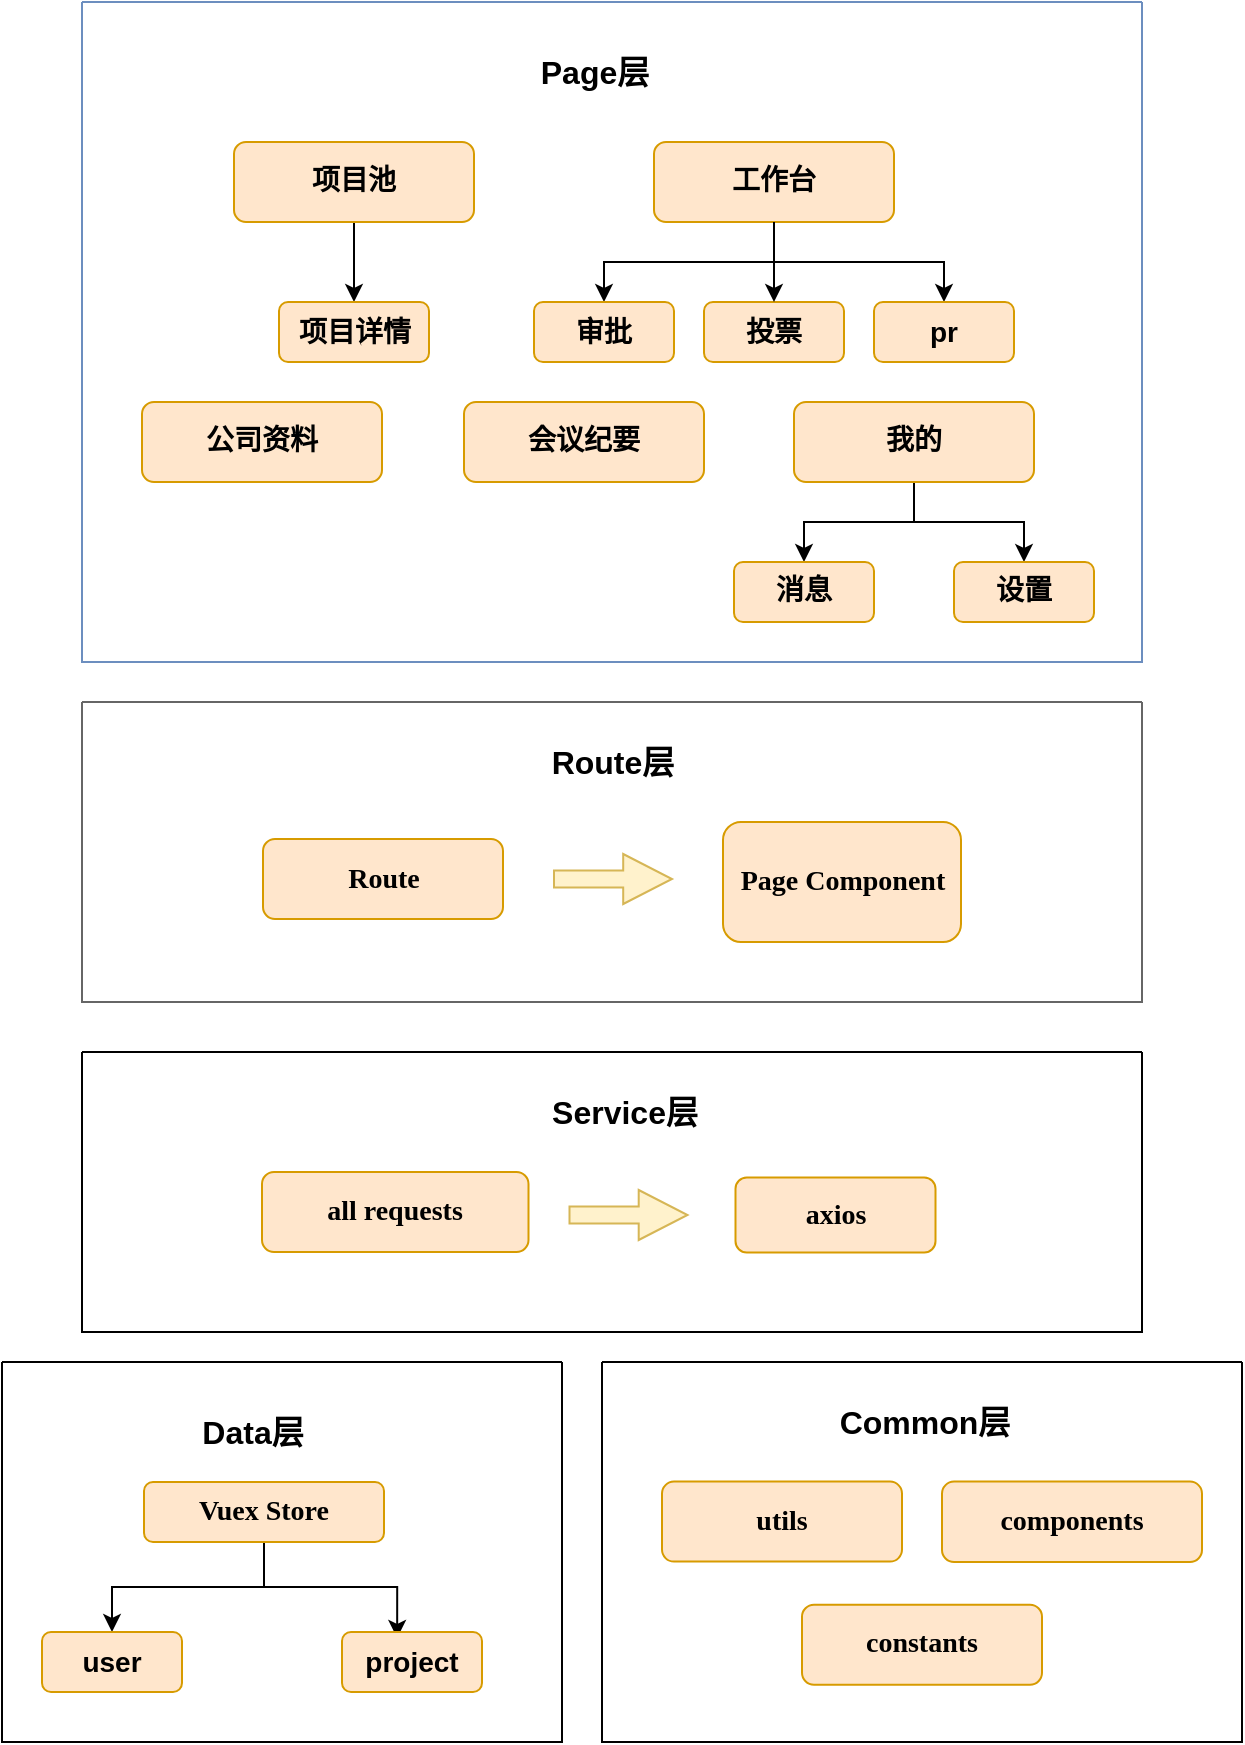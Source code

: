 <mxfile version="21.3.4" type="github">
  <diagram name="第 1 页" id="YzqsNlP2_p8648E1BHMD">
    <mxGraphModel dx="1050" dy="541" grid="1" gridSize="10" guides="1" tooltips="1" connect="1" arrows="1" fold="1" page="1" pageScale="1" pageWidth="827" pageHeight="1169" math="0" shadow="0">
      <root>
        <mxCell id="0" />
        <mxCell id="1" parent="0" />
        <mxCell id="0S1oWdtPJznWhHf_yObM-10" value="" style="swimlane;startSize=0;rounded=1;fillColor=#dae8fc;strokeColor=#6c8ebf;" vertex="1" parent="1">
          <mxGeometry x="220" y="60" width="530" height="330" as="geometry" />
        </mxCell>
        <mxCell id="0S1oWdtPJznWhHf_yObM-16" style="edgeStyle=orthogonalEdgeStyle;rounded=1;orthogonalLoop=1;jettySize=auto;html=1;" edge="1" parent="0S1oWdtPJznWhHf_yObM-10" source="0S1oWdtPJznWhHf_yObM-2" target="0S1oWdtPJznWhHf_yObM-15">
          <mxGeometry relative="1" as="geometry" />
        </mxCell>
        <mxCell id="0S1oWdtPJznWhHf_yObM-2" value="项目池" style="rounded=1;whiteSpace=wrap;html=1;fillColor=#ffe6cc;strokeColor=#d79b00;fontStyle=1;fontSize=14;fontFamily=Verdana;" vertex="1" parent="0S1oWdtPJznWhHf_yObM-10">
          <mxGeometry x="76" y="70" width="120" height="40" as="geometry" />
        </mxCell>
        <mxCell id="0S1oWdtPJznWhHf_yObM-19" style="edgeStyle=orthogonalEdgeStyle;rounded=0;orthogonalLoop=1;jettySize=auto;html=1;entryX=0.5;entryY=0;entryDx=0;entryDy=0;" edge="1" parent="0S1oWdtPJznWhHf_yObM-10" source="0S1oWdtPJznWhHf_yObM-4" target="0S1oWdtPJznWhHf_yObM-17">
          <mxGeometry relative="1" as="geometry" />
        </mxCell>
        <mxCell id="0S1oWdtPJznWhHf_yObM-22" style="edgeStyle=orthogonalEdgeStyle;rounded=0;orthogonalLoop=1;jettySize=auto;html=1;" edge="1" parent="0S1oWdtPJznWhHf_yObM-10" source="0S1oWdtPJznWhHf_yObM-4" target="0S1oWdtPJznWhHf_yObM-21">
          <mxGeometry relative="1" as="geometry" />
        </mxCell>
        <mxCell id="0S1oWdtPJznWhHf_yObM-4" value="工作台" style="rounded=1;whiteSpace=wrap;html=1;fillColor=#ffe6cc;strokeColor=#d79b00;fontStyle=1;fontSize=14;fontFamily=Verdana;" vertex="1" parent="0S1oWdtPJznWhHf_yObM-10">
          <mxGeometry x="286" y="70" width="120" height="40" as="geometry" />
        </mxCell>
        <mxCell id="0S1oWdtPJznWhHf_yObM-5" value="会议纪要" style="rounded=1;whiteSpace=wrap;html=1;fillColor=#ffe6cc;strokeColor=#d79b00;fontStyle=1;fontSize=14;fontFamily=Verdana;" vertex="1" parent="0S1oWdtPJznWhHf_yObM-10">
          <mxGeometry x="191" y="200" width="120" height="40" as="geometry" />
        </mxCell>
        <mxCell id="0S1oWdtPJznWhHf_yObM-6" value="公司资料" style="rounded=1;whiteSpace=wrap;html=1;fillColor=#ffe6cc;strokeColor=#d79b00;fontStyle=1;fontSize=14;fontFamily=Verdana;" vertex="1" parent="0S1oWdtPJznWhHf_yObM-10">
          <mxGeometry x="30" y="200" width="120" height="40" as="geometry" />
        </mxCell>
        <mxCell id="0S1oWdtPJznWhHf_yObM-11" value="&lt;font style=&quot;font-size: 16px;&quot;&gt;Page层&lt;/font&gt;" style="text;html=1;align=center;verticalAlign=middle;resizable=0;points=[];autosize=1;strokeColor=none;fillColor=none;fontStyle=1;fontSize=16;" vertex="1" parent="0S1oWdtPJznWhHf_yObM-10">
          <mxGeometry x="216" y="20" width="80" height="30" as="geometry" />
        </mxCell>
        <mxCell id="0S1oWdtPJznWhHf_yObM-24" value="" style="edgeStyle=orthogonalEdgeStyle;rounded=0;orthogonalLoop=1;jettySize=auto;html=1;" edge="1" parent="0S1oWdtPJznWhHf_yObM-10" source="0S1oWdtPJznWhHf_yObM-7" target="0S1oWdtPJznWhHf_yObM-23">
          <mxGeometry relative="1" as="geometry" />
        </mxCell>
        <mxCell id="0S1oWdtPJznWhHf_yObM-28" value="" style="edgeStyle=orthogonalEdgeStyle;rounded=0;orthogonalLoop=1;jettySize=auto;html=1;" edge="1" parent="0S1oWdtPJznWhHf_yObM-10" source="0S1oWdtPJznWhHf_yObM-7" target="0S1oWdtPJznWhHf_yObM-27">
          <mxGeometry relative="1" as="geometry" />
        </mxCell>
        <mxCell id="0S1oWdtPJznWhHf_yObM-7" value="我的" style="rounded=1;whiteSpace=wrap;html=1;fillColor=#ffe6cc;strokeColor=#d79b00;fontStyle=1;fontSize=14;fontFamily=Verdana;" vertex="1" parent="0S1oWdtPJznWhHf_yObM-10">
          <mxGeometry x="356" y="200" width="120" height="40" as="geometry" />
        </mxCell>
        <mxCell id="0S1oWdtPJznWhHf_yObM-15" value="项目详情" style="rounded=1;whiteSpace=wrap;html=1;fillColor=#ffe6cc;strokeColor=#d79b00;fontStyle=1;fontSize=14;" vertex="1" parent="0S1oWdtPJznWhHf_yObM-10">
          <mxGeometry x="98.5" y="150" width="75" height="30" as="geometry" />
        </mxCell>
        <mxCell id="0S1oWdtPJznWhHf_yObM-17" value="审批" style="rounded=1;whiteSpace=wrap;html=1;fillColor=#ffe6cc;strokeColor=#d79b00;fontStyle=1;fontSize=14;" vertex="1" parent="0S1oWdtPJznWhHf_yObM-10">
          <mxGeometry x="226" y="150" width="70" height="30" as="geometry" />
        </mxCell>
        <mxCell id="0S1oWdtPJznWhHf_yObM-18" value="投票" style="rounded=1;whiteSpace=wrap;html=1;fillColor=#ffe6cc;strokeColor=#d79b00;fontStyle=1;fontSize=14;" vertex="1" parent="0S1oWdtPJznWhHf_yObM-10">
          <mxGeometry x="311" y="150" width="70" height="30" as="geometry" />
        </mxCell>
        <mxCell id="0S1oWdtPJznWhHf_yObM-20" style="edgeStyle=orthogonalEdgeStyle;rounded=0;orthogonalLoop=1;jettySize=auto;html=1;exitX=0.5;exitY=1;exitDx=0;exitDy=0;entryX=0.5;entryY=0;entryDx=0;entryDy=0;" edge="1" parent="0S1oWdtPJznWhHf_yObM-10" source="0S1oWdtPJznWhHf_yObM-4" target="0S1oWdtPJznWhHf_yObM-18">
          <mxGeometry relative="1" as="geometry" />
        </mxCell>
        <mxCell id="0S1oWdtPJznWhHf_yObM-21" value="pr" style="rounded=1;whiteSpace=wrap;html=1;fillColor=#ffe6cc;strokeColor=#d79b00;fontStyle=1;fontSize=14;" vertex="1" parent="0S1oWdtPJznWhHf_yObM-10">
          <mxGeometry x="396" y="150" width="70" height="30" as="geometry" />
        </mxCell>
        <mxCell id="0S1oWdtPJznWhHf_yObM-23" value="消息" style="whiteSpace=wrap;html=1;fontSize=14;fontFamily=Verdana;fillColor=#ffe6cc;strokeColor=#d79b00;rounded=1;fontStyle=1;" vertex="1" parent="0S1oWdtPJznWhHf_yObM-10">
          <mxGeometry x="326" y="280" width="70" height="30" as="geometry" />
        </mxCell>
        <mxCell id="0S1oWdtPJznWhHf_yObM-27" value="设置" style="whiteSpace=wrap;html=1;fontSize=14;fontFamily=Verdana;fillColor=#ffe6cc;strokeColor=#d79b00;rounded=1;fontStyle=1;" vertex="1" parent="0S1oWdtPJznWhHf_yObM-10">
          <mxGeometry x="436" y="280" width="70" height="30" as="geometry" />
        </mxCell>
        <mxCell id="0S1oWdtPJznWhHf_yObM-37" value="" style="swimlane;startSize=0;rounded=1;" vertex="1" parent="1">
          <mxGeometry x="220" y="585" width="530" height="140" as="geometry" />
        </mxCell>
        <mxCell id="0S1oWdtPJznWhHf_yObM-38" value="&lt;span style=&quot;font-size: 16px;&quot;&gt;Service层&lt;/span&gt;" style="text;html=1;align=center;verticalAlign=middle;resizable=0;points=[];autosize=1;strokeColor=none;fillColor=none;fontStyle=1;fontSize=16;" vertex="1" parent="0S1oWdtPJznWhHf_yObM-37">
          <mxGeometry x="221" y="15" width="100" height="30" as="geometry" />
        </mxCell>
        <mxCell id="0S1oWdtPJznWhHf_yObM-74" value="all requests" style="rounded=1;whiteSpace=wrap;html=1;fillColor=#ffe6cc;strokeColor=#d79b00;fontStyle=1;fontSize=14;fontFamily=Verdana;" vertex="1" parent="0S1oWdtPJznWhHf_yObM-37">
          <mxGeometry x="90" y="60" width="133.25" height="40" as="geometry" />
        </mxCell>
        <mxCell id="0S1oWdtPJznWhHf_yObM-75" value="axios" style="rounded=1;whiteSpace=wrap;html=1;fillColor=#ffe6cc;strokeColor=#d79b00;fontStyle=1;fontSize=14;fontFamily=Verdana;" vertex="1" parent="0S1oWdtPJznWhHf_yObM-37">
          <mxGeometry x="326.75" y="62.75" width="100" height="37.5" as="geometry" />
        </mxCell>
        <mxCell id="0S1oWdtPJznWhHf_yObM-76" value="" style="html=1;shadow=0;dashed=0;align=center;verticalAlign=middle;shape=mxgraph.arrows2.arrow;dy=0.66;dx=24.4;notch=0;rounded=1;fillColor=#fff2cc;strokeColor=#d6b656;" vertex="1" parent="0S1oWdtPJznWhHf_yObM-37">
          <mxGeometry x="243.75" y="69" width="59" height="25" as="geometry" />
        </mxCell>
        <mxCell id="0S1oWdtPJznWhHf_yObM-40" value="" style="swimlane;startSize=0;rounded=1;fillColor=#f5f5f5;strokeColor=#666666;fontColor=#333333;" vertex="1" parent="1">
          <mxGeometry x="220" y="410" width="530" height="150" as="geometry" />
        </mxCell>
        <mxCell id="0S1oWdtPJznWhHf_yObM-41" value="&lt;span style=&quot;font-size: 16px;&quot;&gt;Route层&lt;/span&gt;" style="text;html=1;align=center;verticalAlign=middle;resizable=0;points=[];autosize=1;strokeColor=none;fillColor=none;fontStyle=1;fontSize=16;" vertex="1" parent="0S1oWdtPJznWhHf_yObM-40">
          <mxGeometry x="225" y="15" width="80" height="30" as="geometry" />
        </mxCell>
        <mxCell id="0S1oWdtPJznWhHf_yObM-42" value="Route" style="rounded=1;whiteSpace=wrap;html=1;fillColor=#ffe6cc;strokeColor=#d79b00;fontStyle=1;fontSize=14;fontFamily=Verdana;" vertex="1" parent="0S1oWdtPJznWhHf_yObM-40">
          <mxGeometry x="90.5" y="68.5" width="120" height="40" as="geometry" />
        </mxCell>
        <mxCell id="0S1oWdtPJznWhHf_yObM-48" value="Page Component" style="rounded=1;whiteSpace=wrap;html=1;fillColor=#ffe6cc;strokeColor=#d79b00;fontStyle=1;fontSize=14;fontFamily=Verdana;" vertex="1" parent="0S1oWdtPJznWhHf_yObM-40">
          <mxGeometry x="320.5" y="60" width="119" height="60" as="geometry" />
        </mxCell>
        <mxCell id="0S1oWdtPJznWhHf_yObM-78" value="" style="html=1;shadow=0;dashed=0;align=center;verticalAlign=middle;shape=mxgraph.arrows2.arrow;dy=0.66;dx=24.4;notch=0;rounded=1;fillColor=#fff2cc;strokeColor=#d6b656;" vertex="1" parent="0S1oWdtPJznWhHf_yObM-40">
          <mxGeometry x="236" y="76" width="59" height="25" as="geometry" />
        </mxCell>
        <mxCell id="0S1oWdtPJznWhHf_yObM-58" value="" style="swimlane;startSize=0;rounded=1;" vertex="1" parent="1">
          <mxGeometry x="180" y="740" width="280" height="190" as="geometry" />
        </mxCell>
        <mxCell id="0S1oWdtPJznWhHf_yObM-59" value="&lt;span style=&quot;font-size: 16px;&quot;&gt;Data层&lt;/span&gt;" style="text;html=1;align=center;verticalAlign=middle;resizable=0;points=[];autosize=1;strokeColor=none;fillColor=none;fontStyle=1;fontSize=16;" vertex="1" parent="0S1oWdtPJznWhHf_yObM-58">
          <mxGeometry x="90" y="20" width="70" height="30" as="geometry" />
        </mxCell>
        <mxCell id="0S1oWdtPJznWhHf_yObM-60" style="edgeStyle=orthogonalEdgeStyle;rounded=0;orthogonalLoop=1;jettySize=auto;html=1;entryX=0.5;entryY=0;entryDx=0;entryDy=0;" edge="1" parent="0S1oWdtPJznWhHf_yObM-58" source="0S1oWdtPJznWhHf_yObM-62" target="0S1oWdtPJznWhHf_yObM-63">
          <mxGeometry relative="1" as="geometry" />
        </mxCell>
        <mxCell id="0S1oWdtPJznWhHf_yObM-61" style="edgeStyle=orthogonalEdgeStyle;rounded=0;orthogonalLoop=1;jettySize=auto;html=1;entryX=0.394;entryY=0.1;entryDx=0;entryDy=0;entryPerimeter=0;" edge="1" parent="0S1oWdtPJznWhHf_yObM-58" source="0S1oWdtPJznWhHf_yObM-62" target="0S1oWdtPJznWhHf_yObM-64">
          <mxGeometry relative="1" as="geometry" />
        </mxCell>
        <mxCell id="0S1oWdtPJznWhHf_yObM-62" value="Vuex Store" style="rounded=1;whiteSpace=wrap;html=1;fillColor=#ffe6cc;strokeColor=#d79b00;fontStyle=1;fontSize=14;fontFamily=Verdana;" vertex="1" parent="0S1oWdtPJznWhHf_yObM-58">
          <mxGeometry x="71" y="60" width="120" height="30" as="geometry" />
        </mxCell>
        <mxCell id="0S1oWdtPJznWhHf_yObM-63" value="user" style="rounded=1;whiteSpace=wrap;html=1;fillColor=#ffe6cc;strokeColor=#d79b00;fontStyle=1;fontSize=14;" vertex="1" parent="0S1oWdtPJznWhHf_yObM-58">
          <mxGeometry x="20" y="135" width="70" height="30" as="geometry" />
        </mxCell>
        <mxCell id="0S1oWdtPJznWhHf_yObM-64" value="project" style="rounded=1;whiteSpace=wrap;html=1;fillColor=#ffe6cc;strokeColor=#d79b00;fontStyle=1;fontSize=14;" vertex="1" parent="0S1oWdtPJznWhHf_yObM-58">
          <mxGeometry x="170" y="135" width="70" height="30" as="geometry" />
        </mxCell>
        <mxCell id="0S1oWdtPJznWhHf_yObM-79" value="" style="swimlane;startSize=0;rounded=1;" vertex="1" parent="1">
          <mxGeometry x="480" y="740" width="320" height="190" as="geometry" />
        </mxCell>
        <mxCell id="0S1oWdtPJznWhHf_yObM-80" value="&lt;span style=&quot;font-size: 16px;&quot;&gt;Common层&lt;/span&gt;" style="text;html=1;align=center;verticalAlign=middle;resizable=0;points=[];autosize=1;strokeColor=none;fillColor=none;fontStyle=1;fontSize=16;" vertex="1" parent="0S1oWdtPJznWhHf_yObM-79">
          <mxGeometry x="106" y="15" width="110" height="30" as="geometry" />
        </mxCell>
        <mxCell id="0S1oWdtPJznWhHf_yObM-81" value="utils" style="rounded=1;whiteSpace=wrap;html=1;fillColor=#ffe6cc;strokeColor=#d79b00;fontStyle=1;fontSize=14;fontFamily=Verdana;" vertex="1" parent="0S1oWdtPJznWhHf_yObM-79">
          <mxGeometry x="30" y="59.81" width="120" height="40" as="geometry" />
        </mxCell>
        <mxCell id="0S1oWdtPJznWhHf_yObM-82" value="components" style="rounded=1;whiteSpace=wrap;html=1;fillColor=#ffe6cc;strokeColor=#d79b00;fontStyle=1;fontSize=14;fontFamily=Verdana;" vertex="1" parent="0S1oWdtPJznWhHf_yObM-79">
          <mxGeometry x="170" y="59.81" width="130" height="40.19" as="geometry" />
        </mxCell>
        <mxCell id="0S1oWdtPJznWhHf_yObM-84" value="constants" style="rounded=1;whiteSpace=wrap;html=1;fillColor=#ffe6cc;strokeColor=#d79b00;fontStyle=1;fontSize=14;fontFamily=Verdana;" vertex="1" parent="0S1oWdtPJznWhHf_yObM-79">
          <mxGeometry x="100" y="121.38" width="120" height="40" as="geometry" />
        </mxCell>
      </root>
    </mxGraphModel>
  </diagram>
</mxfile>
